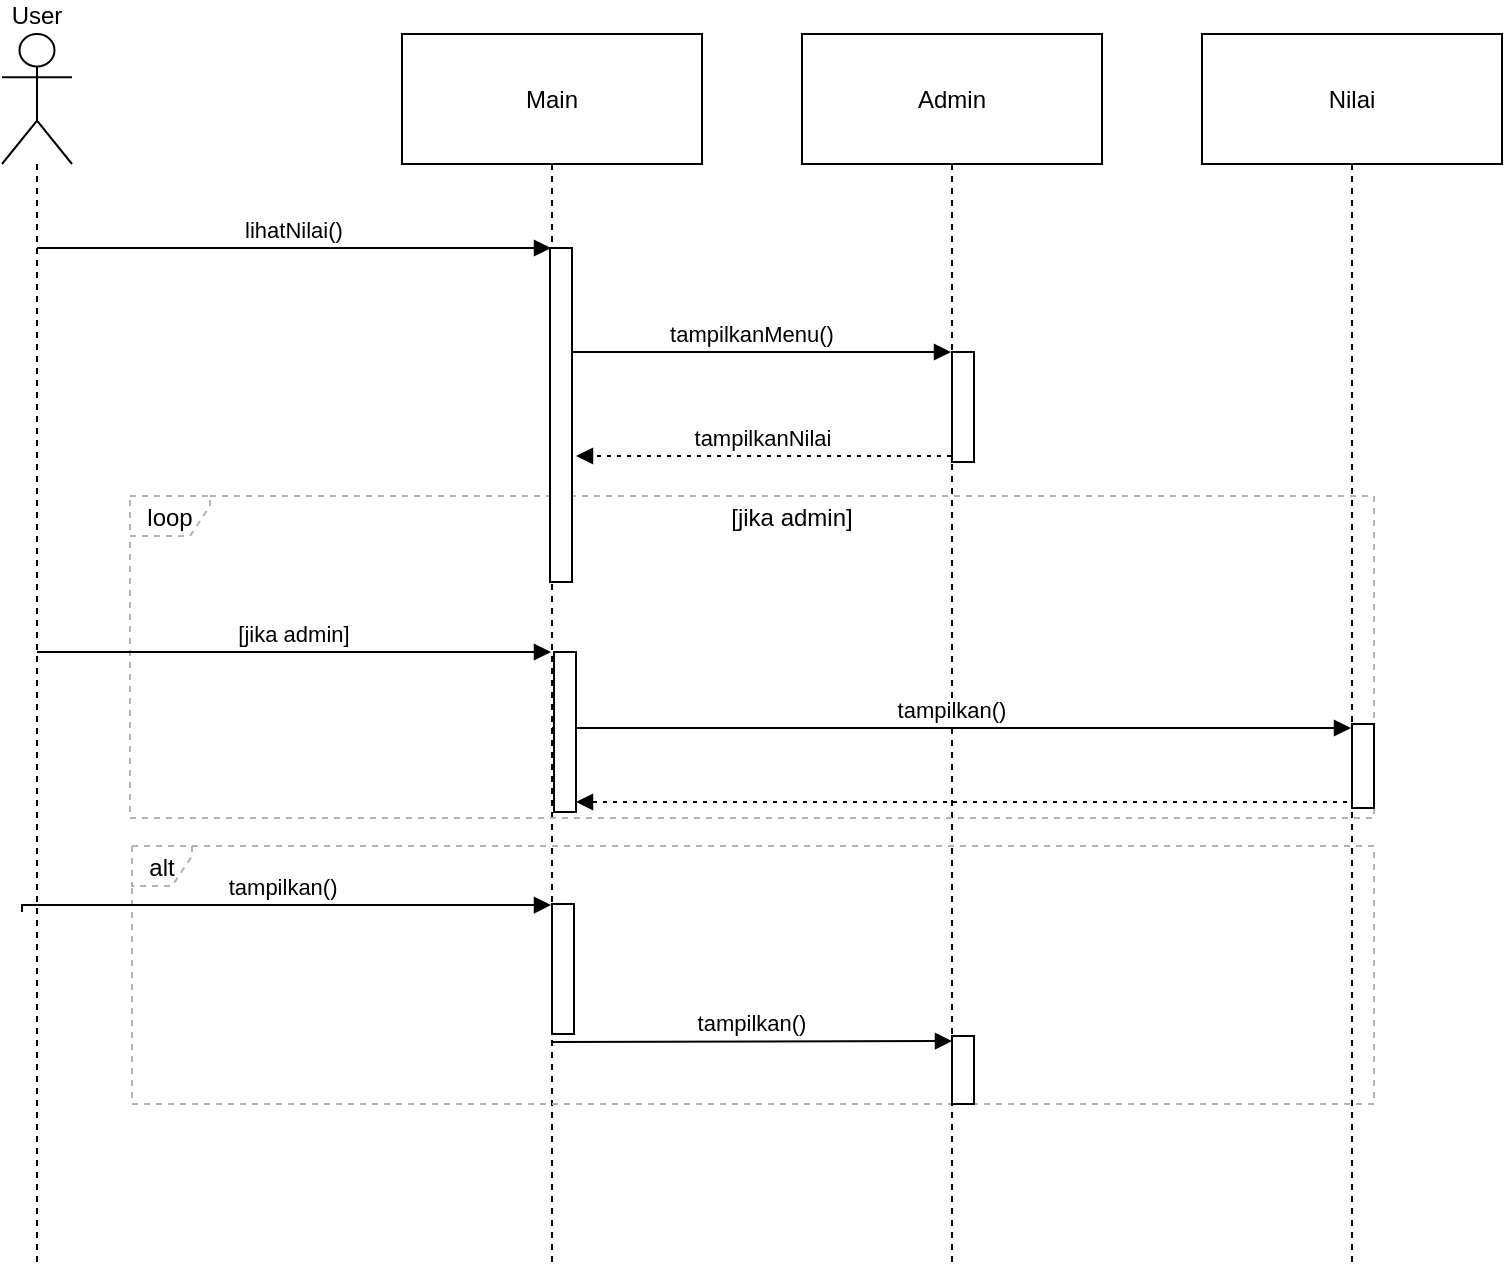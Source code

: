 <mxfile version="24.7.8">
  <diagram name="Page-1" id="jVfaQhG7YMb-c4zK-Wap">
    <mxGraphModel dx="1222" dy="786" grid="0" gridSize="10" guides="1" tooltips="1" connect="1" arrows="1" fold="1" page="0" pageScale="1" pageWidth="850" pageHeight="1100" math="0" shadow="0">
      <root>
        <mxCell id="0" />
        <mxCell id="1" parent="0" />
        <mxCell id="nFvOYQT18xwnlwj62LHd-1" value="User" style="shape=umlLifeline;perimeter=lifelinePerimeter;whiteSpace=wrap;container=1;dropTarget=0;collapsible=0;recursiveResize=0;outlineConnect=0;portConstraint=eastwest;newEdgeStyle={&quot;edgeStyle&quot;:&quot;elbowEdgeStyle&quot;,&quot;elbow&quot;:&quot;vertical&quot;,&quot;curved&quot;:0,&quot;rounded&quot;:0};participant=umlActor;verticalAlign=bottom;labelPosition=center;verticalLabelPosition=top;align=center;size=65;" vertex="1" parent="1">
          <mxGeometry x="20" y="20" width="35" height="615" as="geometry" />
        </mxCell>
        <mxCell id="nFvOYQT18xwnlwj62LHd-2" value="Main" style="shape=umlLifeline;perimeter=lifelinePerimeter;whiteSpace=wrap;container=1;dropTarget=0;collapsible=0;recursiveResize=0;outlineConnect=0;portConstraint=eastwest;newEdgeStyle={&quot;edgeStyle&quot;:&quot;elbowEdgeStyle&quot;,&quot;elbow&quot;:&quot;vertical&quot;,&quot;curved&quot;:0,&quot;rounded&quot;:0};size=65;" vertex="1" parent="1">
          <mxGeometry x="220" y="20" width="150" height="615" as="geometry" />
        </mxCell>
        <mxCell id="nFvOYQT18xwnlwj62LHd-3" value="Admin" style="shape=umlLifeline;perimeter=lifelinePerimeter;whiteSpace=wrap;container=1;dropTarget=0;collapsible=0;recursiveResize=0;outlineConnect=0;portConstraint=eastwest;newEdgeStyle={&quot;edgeStyle&quot;:&quot;elbowEdgeStyle&quot;,&quot;elbow&quot;:&quot;vertical&quot;,&quot;curved&quot;:0,&quot;rounded&quot;:0};size=65;" vertex="1" parent="1">
          <mxGeometry x="420" y="20" width="150" height="615" as="geometry" />
        </mxCell>
        <mxCell id="nFvOYQT18xwnlwj62LHd-4" value="Nilai" style="shape=umlLifeline;perimeter=lifelinePerimeter;whiteSpace=wrap;container=1;dropTarget=0;collapsible=0;recursiveResize=0;outlineConnect=0;portConstraint=eastwest;newEdgeStyle={&quot;edgeStyle&quot;:&quot;elbowEdgeStyle&quot;,&quot;elbow&quot;:&quot;vertical&quot;,&quot;curved&quot;:0,&quot;rounded&quot;:0};size=65;" vertex="1" parent="1">
          <mxGeometry x="620" y="20" width="150" height="615" as="geometry" />
        </mxCell>
        <mxCell id="nFvOYQT18xwnlwj62LHd-5" value="loop" style="shape=umlFrame;dashed=1;pointerEvents=0;dropTarget=0;strokeColor=#B3B3B3;height=20;width=40" vertex="1" parent="1">
          <mxGeometry x="84" y="251" width="622" height="161" as="geometry" />
        </mxCell>
        <mxCell id="nFvOYQT18xwnlwj62LHd-6" value="[jika admin]" style="text;strokeColor=none;fillColor=none;align=center;verticalAlign=middle;whiteSpace=wrap;" vertex="1" parent="nFvOYQT18xwnlwj62LHd-5">
          <mxGeometry x="40" width="582" height="21.467" as="geometry" />
        </mxCell>
        <mxCell id="nFvOYQT18xwnlwj62LHd-7" value="alt" style="shape=umlFrame;dashed=1;pointerEvents=0;dropTarget=0;strokeColor=#B3B3B3;height=20;width=30" vertex="1" parent="1">
          <mxGeometry x="85" y="426" width="621" height="129" as="geometry" />
        </mxCell>
        <mxCell id="nFvOYQT18xwnlwj62LHd-8" value="" style="text;strokeColor=none;fillColor=none;align=center;verticalAlign=middle;whiteSpace=wrap;" vertex="1" parent="nFvOYQT18xwnlwj62LHd-7">
          <mxGeometry x="44.147" width="576.853" height="20" as="geometry" />
        </mxCell>
        <mxCell id="nFvOYQT18xwnlwj62LHd-9" value="lihatNilai()" style="verticalAlign=bottom;edgeStyle=elbowEdgeStyle;elbow=vertical;curved=0;rounded=0;endArrow=block;" edge="1" parent="1" source="nFvOYQT18xwnlwj62LHd-1" target="nFvOYQT18xwnlwj62LHd-2">
          <mxGeometry relative="1" as="geometry">
            <Array as="points">
              <mxPoint x="204" y="127" />
            </Array>
          </mxGeometry>
        </mxCell>
        <mxCell id="nFvOYQT18xwnlwj62LHd-10" value="tampilkanMenu()" style="verticalAlign=bottom;edgeStyle=elbowEdgeStyle;elbow=vertical;curved=0;rounded=0;endArrow=block;" edge="1" parent="1" source="nFvOYQT18xwnlwj62LHd-2" target="nFvOYQT18xwnlwj62LHd-3">
          <mxGeometry relative="1" as="geometry">
            <Array as="points">
              <mxPoint x="404" y="179" />
            </Array>
          </mxGeometry>
        </mxCell>
        <mxCell id="nFvOYQT18xwnlwj62LHd-11" value="tampilkanNilai" style="verticalAlign=bottom;edgeStyle=elbowEdgeStyle;elbow=vertical;curved=0;rounded=0;dashed=1;dashPattern=2 3;endArrow=block;" edge="1" parent="1" source="nFvOYQT18xwnlwj62LHd-3">
          <mxGeometry relative="1" as="geometry">
            <Array as="points">
              <mxPoint x="407" y="231" />
            </Array>
            <mxPoint x="307" y="231" as="targetPoint" />
          </mxGeometry>
        </mxCell>
        <mxCell id="nFvOYQT18xwnlwj62LHd-12" value="[jika admin]" style="verticalAlign=bottom;edgeStyle=elbowEdgeStyle;elbow=vertical;curved=0;rounded=0;endArrow=block;" edge="1" parent="1" source="nFvOYQT18xwnlwj62LHd-1" target="nFvOYQT18xwnlwj62LHd-2">
          <mxGeometry relative="1" as="geometry">
            <Array as="points">
              <mxPoint x="204" y="329" />
            </Array>
          </mxGeometry>
        </mxCell>
        <mxCell id="nFvOYQT18xwnlwj62LHd-13" value="tampilkan()" style="verticalAlign=bottom;edgeStyle=elbowEdgeStyle;elbow=vertical;curved=0;rounded=0;endArrow=block;" edge="1" parent="1" source="nFvOYQT18xwnlwj62LHd-2" target="nFvOYQT18xwnlwj62LHd-4">
          <mxGeometry relative="1" as="geometry">
            <Array as="points">
              <mxPoint x="511" y="367" />
              <mxPoint x="504" y="381" />
            </Array>
          </mxGeometry>
        </mxCell>
        <mxCell id="nFvOYQT18xwnlwj62LHd-14" value="tampilkan()" style="verticalAlign=bottom;edgeStyle=elbowEdgeStyle;elbow=vertical;curved=0;rounded=0;endArrow=block;exitX=-0.001;exitY=0.298;exitDx=0;exitDy=0;exitPerimeter=0;" edge="1" parent="1" target="nFvOYQT18xwnlwj62LHd-2">
          <mxGeometry relative="1" as="geometry">
            <Array as="points">
              <mxPoint x="255.62" y="455.56" />
              <mxPoint x="181.62" y="455.56" />
              <mxPoint x="240.12" y="473.56" />
            </Array>
            <mxPoint x="29.999" y="459.002" as="sourcePoint" />
            <mxPoint x="441.12" y="455.56" as="targetPoint" />
          </mxGeometry>
        </mxCell>
        <mxCell id="nFvOYQT18xwnlwj62LHd-16" value="" style="rounded=0;whiteSpace=wrap;html=1;" vertex="1" parent="1">
          <mxGeometry x="294" y="127" width="11" height="167" as="geometry" />
        </mxCell>
        <mxCell id="nFvOYQT18xwnlwj62LHd-17" value="" style="rounded=0;whiteSpace=wrap;html=1;" vertex="1" parent="1">
          <mxGeometry x="495" y="179" width="11" height="55" as="geometry" />
        </mxCell>
        <mxCell id="nFvOYQT18xwnlwj62LHd-18" value="" style="rounded=0;whiteSpace=wrap;html=1;" vertex="1" parent="1">
          <mxGeometry x="296" y="329" width="11" height="80" as="geometry" />
        </mxCell>
        <mxCell id="nFvOYQT18xwnlwj62LHd-19" value="" style="rounded=0;whiteSpace=wrap;html=1;" vertex="1" parent="1">
          <mxGeometry x="695" y="365" width="11" height="42" as="geometry" />
        </mxCell>
        <mxCell id="nFvOYQT18xwnlwj62LHd-20" value="" style="verticalAlign=bottom;edgeStyle=elbowEdgeStyle;elbow=vertical;curved=0;rounded=0;dashed=1;dashPattern=2 3;endArrow=block;exitX=0;exitY=0.75;exitDx=0;exitDy=0;" edge="1" parent="1" source="nFvOYQT18xwnlwj62LHd-19">
          <mxGeometry relative="1" as="geometry">
            <Array as="points">
              <mxPoint x="407" y="404" />
            </Array>
            <mxPoint x="495" y="404" as="sourcePoint" />
            <mxPoint x="307" y="404" as="targetPoint" />
          </mxGeometry>
        </mxCell>
        <mxCell id="nFvOYQT18xwnlwj62LHd-22" value="" style="rounded=0;whiteSpace=wrap;html=1;" vertex="1" parent="1">
          <mxGeometry x="295" y="455" width="11" height="65" as="geometry" />
        </mxCell>
        <mxCell id="nFvOYQT18xwnlwj62LHd-23" value="tampilkan()" style="verticalAlign=bottom;edgeStyle=elbowEdgeStyle;elbow=vertical;curved=0;rounded=0;endArrow=block;" edge="1" parent="1">
          <mxGeometry relative="1" as="geometry">
            <Array as="points" />
            <mxPoint x="295" y="524" as="sourcePoint" />
            <mxPoint x="495" y="522.61" as="targetPoint" />
          </mxGeometry>
        </mxCell>
        <mxCell id="nFvOYQT18xwnlwj62LHd-25" value="" style="rounded=0;whiteSpace=wrap;html=1;" vertex="1" parent="1">
          <mxGeometry x="495" y="521" width="11" height="34" as="geometry" />
        </mxCell>
      </root>
    </mxGraphModel>
  </diagram>
</mxfile>
